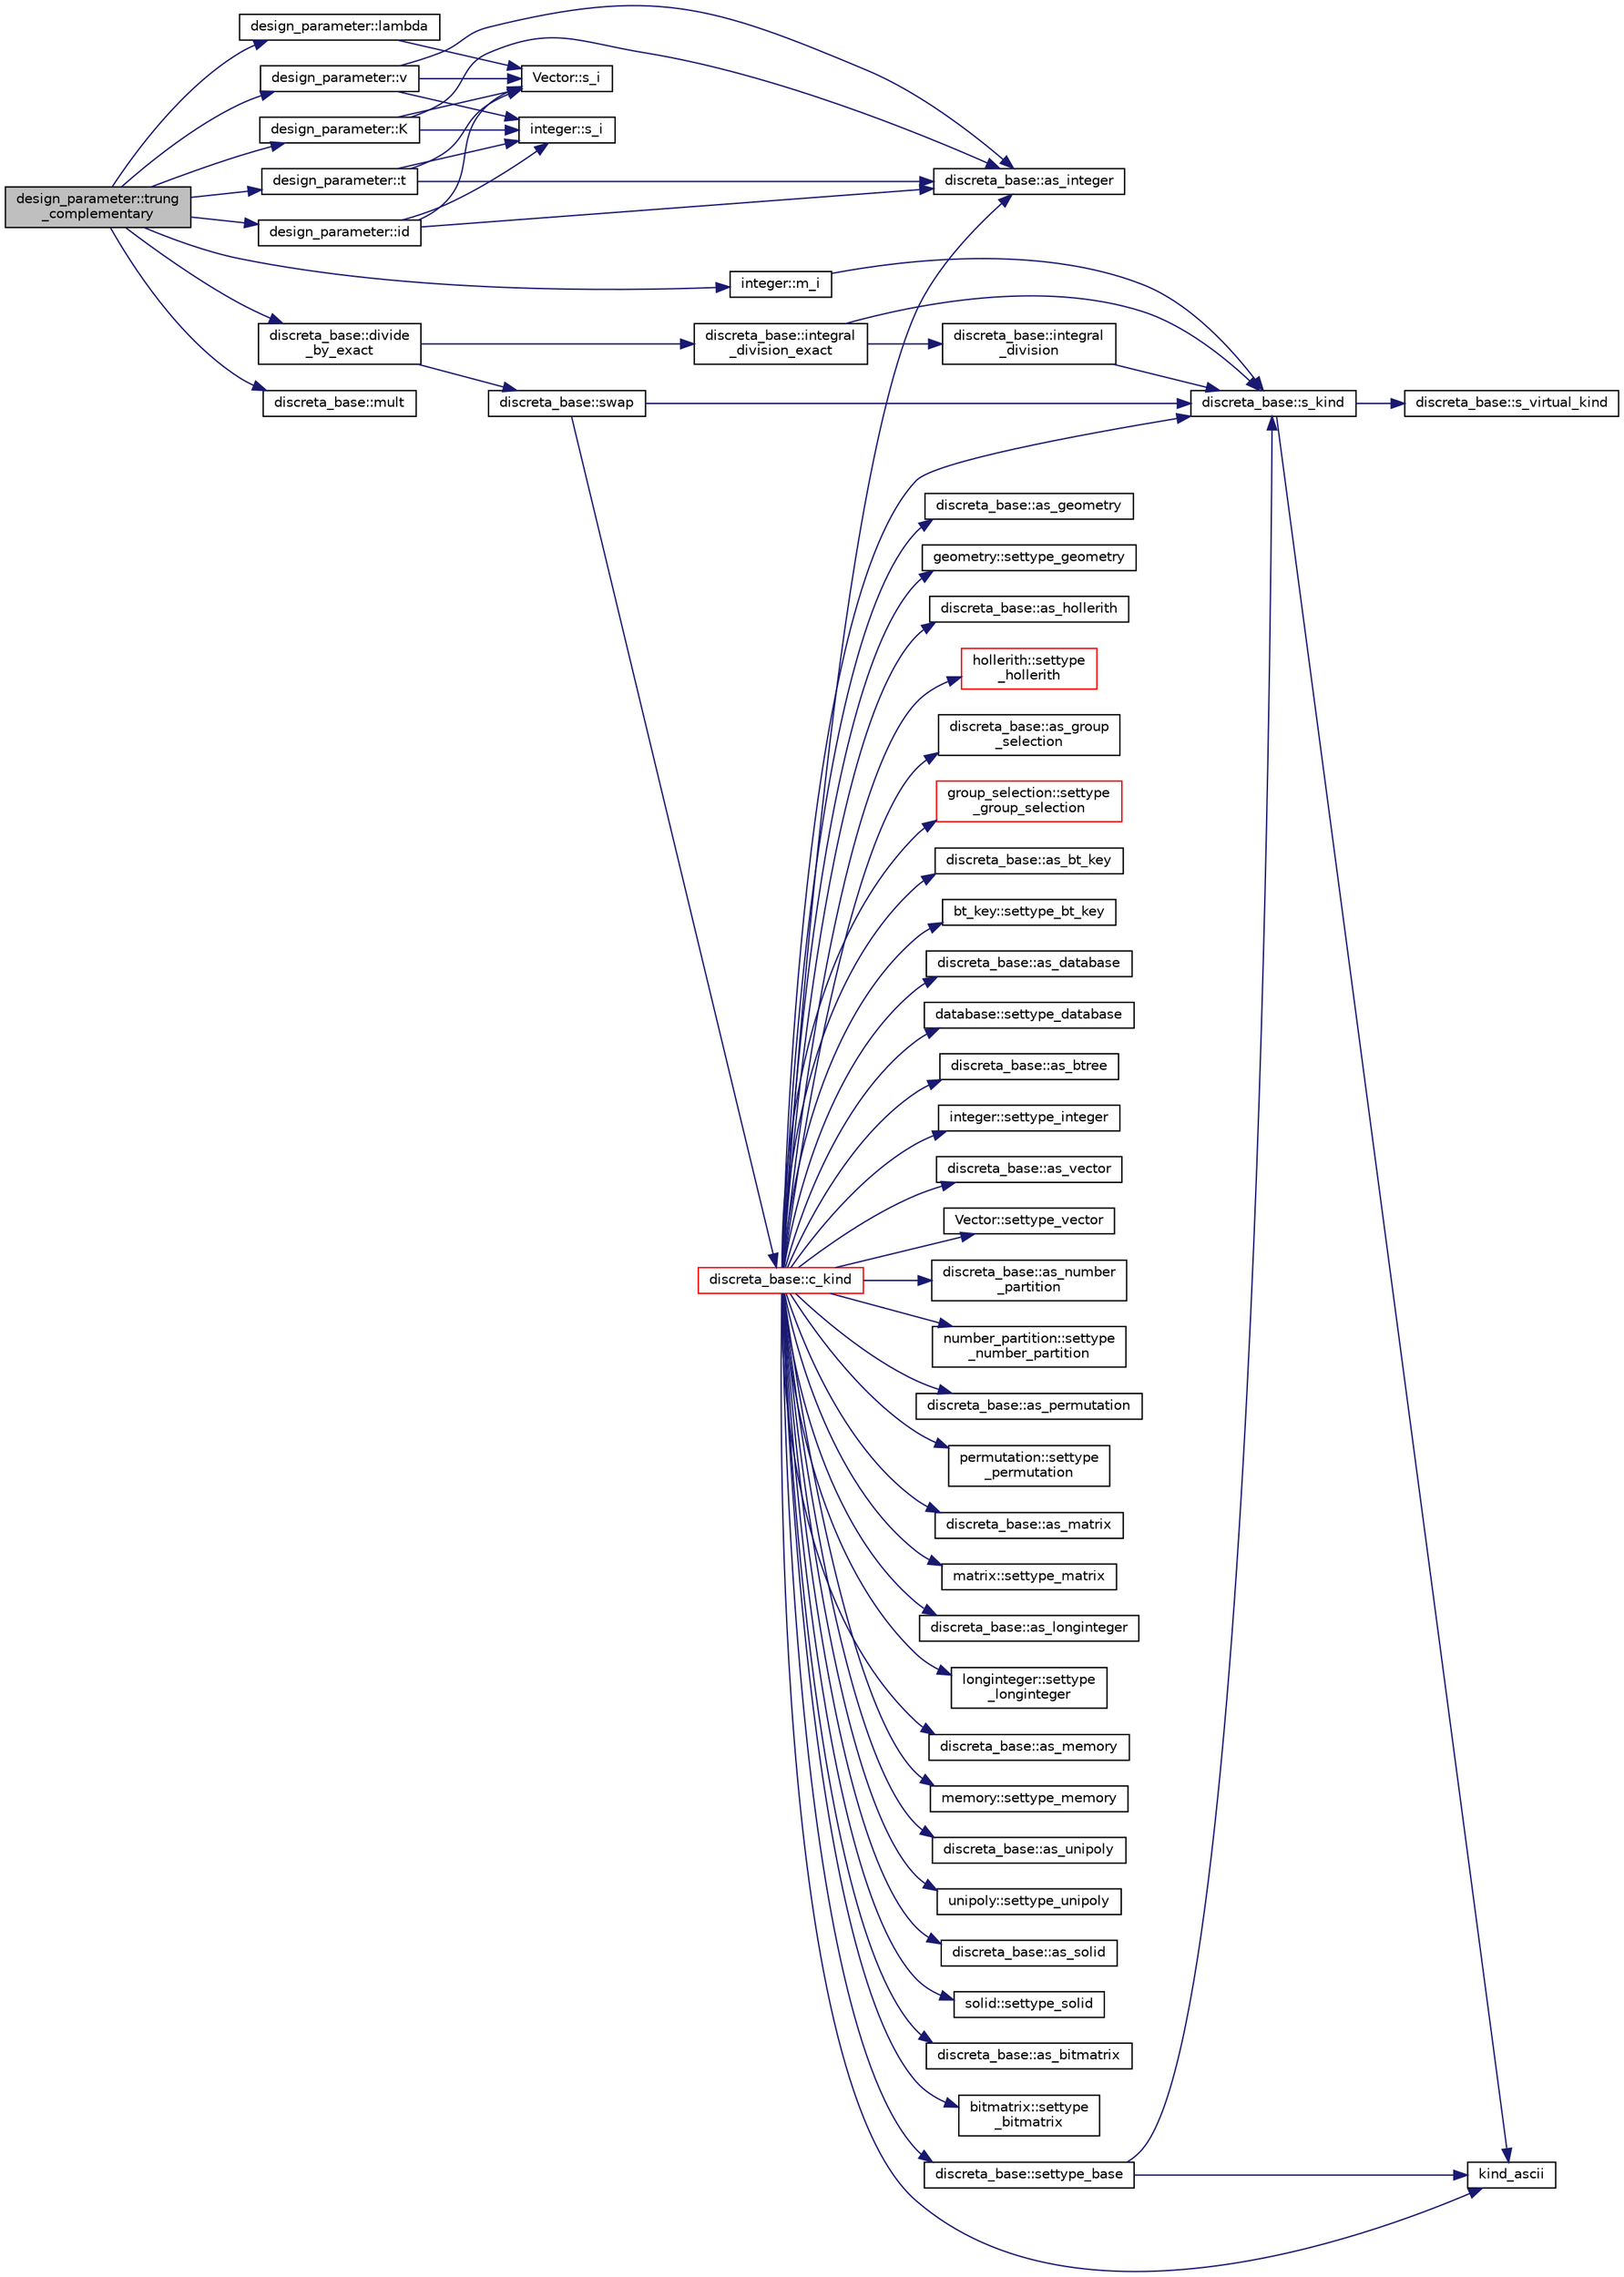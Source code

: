 digraph "design_parameter::trung_complementary"
{
  edge [fontname="Helvetica",fontsize="10",labelfontname="Helvetica",labelfontsize="10"];
  node [fontname="Helvetica",fontsize="10",shape=record];
  rankdir="LR";
  Node2251 [label="design_parameter::trung\l_complementary",height=0.2,width=0.4,color="black", fillcolor="grey75", style="filled", fontcolor="black"];
  Node2251 -> Node2252 [color="midnightblue",fontsize="10",style="solid",fontname="Helvetica"];
  Node2252 [label="design_parameter::v",height=0.2,width=0.4,color="black", fillcolor="white", style="filled",URL="$da/d94/classdesign__parameter.html#a4fb1a94211c5a14072a459038b87a3ed"];
  Node2252 -> Node2253 [color="midnightblue",fontsize="10",style="solid",fontname="Helvetica"];
  Node2253 [label="Vector::s_i",height=0.2,width=0.4,color="black", fillcolor="white", style="filled",URL="$d5/db2/class_vector.html#a1c4fe1752523df8119f70dd550244871"];
  Node2252 -> Node2254 [color="midnightblue",fontsize="10",style="solid",fontname="Helvetica"];
  Node2254 [label="discreta_base::as_integer",height=0.2,width=0.4,color="black", fillcolor="white", style="filled",URL="$d7/d71/classdiscreta__base.html#a00d7691eaf874fd283d942692fe8dd26"];
  Node2252 -> Node2255 [color="midnightblue",fontsize="10",style="solid",fontname="Helvetica"];
  Node2255 [label="integer::s_i",height=0.2,width=0.4,color="black", fillcolor="white", style="filled",URL="$d0/de5/classinteger.html#adf28e9f94d4c844adaa950deeb80b904"];
  Node2251 -> Node2256 [color="midnightblue",fontsize="10",style="solid",fontname="Helvetica"];
  Node2256 [label="design_parameter::K",height=0.2,width=0.4,color="black", fillcolor="white", style="filled",URL="$da/d94/classdesign__parameter.html#a0960cd8a9ce482e57708344085b8d5ee"];
  Node2256 -> Node2253 [color="midnightblue",fontsize="10",style="solid",fontname="Helvetica"];
  Node2256 -> Node2254 [color="midnightblue",fontsize="10",style="solid",fontname="Helvetica"];
  Node2256 -> Node2255 [color="midnightblue",fontsize="10",style="solid",fontname="Helvetica"];
  Node2251 -> Node2257 [color="midnightblue",fontsize="10",style="solid",fontname="Helvetica"];
  Node2257 [label="integer::m_i",height=0.2,width=0.4,color="black", fillcolor="white", style="filled",URL="$d0/de5/classinteger.html#a869091f0a0f35f5354c8c4a70250e8a9"];
  Node2257 -> Node2258 [color="midnightblue",fontsize="10",style="solid",fontname="Helvetica"];
  Node2258 [label="discreta_base::s_kind",height=0.2,width=0.4,color="black", fillcolor="white", style="filled",URL="$d7/d71/classdiscreta__base.html#a8a830025c74adbbc3362418a7c2ba157"];
  Node2258 -> Node2259 [color="midnightblue",fontsize="10",style="solid",fontname="Helvetica"];
  Node2259 [label="discreta_base::s_virtual_kind",height=0.2,width=0.4,color="black", fillcolor="white", style="filled",URL="$d7/d71/classdiscreta__base.html#a52778a6d6943a468be083d0785d418fb"];
  Node2258 -> Node2260 [color="midnightblue",fontsize="10",style="solid",fontname="Helvetica"];
  Node2260 [label="kind_ascii",height=0.2,width=0.4,color="black", fillcolor="white", style="filled",URL="$d9/d60/discreta_8h.html#ad0ce825a9f29bc6cec27e1b64cfe27bf"];
  Node2251 -> Node2261 [color="midnightblue",fontsize="10",style="solid",fontname="Helvetica"];
  Node2261 [label="design_parameter::t",height=0.2,width=0.4,color="black", fillcolor="white", style="filled",URL="$da/d94/classdesign__parameter.html#acf428913d279e62bcadc66b34303ece2"];
  Node2261 -> Node2253 [color="midnightblue",fontsize="10",style="solid",fontname="Helvetica"];
  Node2261 -> Node2254 [color="midnightblue",fontsize="10",style="solid",fontname="Helvetica"];
  Node2261 -> Node2255 [color="midnightblue",fontsize="10",style="solid",fontname="Helvetica"];
  Node2251 -> Node2262 [color="midnightblue",fontsize="10",style="solid",fontname="Helvetica"];
  Node2262 [label="discreta_base::mult",height=0.2,width=0.4,color="black", fillcolor="white", style="filled",URL="$d7/d71/classdiscreta__base.html#a96f759b28f7c30bdfd95ac10f5972bd0"];
  Node2251 -> Node2263 [color="midnightblue",fontsize="10",style="solid",fontname="Helvetica"];
  Node2263 [label="design_parameter::lambda",height=0.2,width=0.4,color="black", fillcolor="white", style="filled",URL="$da/d94/classdesign__parameter.html#a53f496a4ef883ba3c06b500e48b238f5"];
  Node2263 -> Node2253 [color="midnightblue",fontsize="10",style="solid",fontname="Helvetica"];
  Node2251 -> Node2264 [color="midnightblue",fontsize="10",style="solid",fontname="Helvetica"];
  Node2264 [label="discreta_base::divide\l_by_exact",height=0.2,width=0.4,color="black", fillcolor="white", style="filled",URL="$d7/d71/classdiscreta__base.html#a14ea31dd075b20644457db08319389ef"];
  Node2264 -> Node2265 [color="midnightblue",fontsize="10",style="solid",fontname="Helvetica"];
  Node2265 [label="discreta_base::integral\l_division_exact",height=0.2,width=0.4,color="black", fillcolor="white", style="filled",URL="$d7/d71/classdiscreta__base.html#a77aa5f7ddec1f6baa8fb39fa16f479af"];
  Node2265 -> Node2258 [color="midnightblue",fontsize="10",style="solid",fontname="Helvetica"];
  Node2265 -> Node2266 [color="midnightblue",fontsize="10",style="solid",fontname="Helvetica"];
  Node2266 [label="discreta_base::integral\l_division",height=0.2,width=0.4,color="black", fillcolor="white", style="filled",URL="$d7/d71/classdiscreta__base.html#a92b3001ac35af9185b316c0d8f89070e"];
  Node2266 -> Node2258 [color="midnightblue",fontsize="10",style="solid",fontname="Helvetica"];
  Node2264 -> Node2267 [color="midnightblue",fontsize="10",style="solid",fontname="Helvetica"];
  Node2267 [label="discreta_base::swap",height=0.2,width=0.4,color="black", fillcolor="white", style="filled",URL="$d7/d71/classdiscreta__base.html#a2e8acbb9d3476675dac5b6a583b0293e"];
  Node2267 -> Node2258 [color="midnightblue",fontsize="10",style="solid",fontname="Helvetica"];
  Node2267 -> Node2268 [color="midnightblue",fontsize="10",style="solid",fontname="Helvetica"];
  Node2268 [label="discreta_base::c_kind",height=0.2,width=0.4,color="red", fillcolor="white", style="filled",URL="$d7/d71/classdiscreta__base.html#adc2ff61589c2d083688e7a43f333cb62"];
  Node2268 -> Node2269 [color="midnightblue",fontsize="10",style="solid",fontname="Helvetica"];
  Node2269 [label="discreta_base::settype_base",height=0.2,width=0.4,color="black", fillcolor="white", style="filled",URL="$d7/d71/classdiscreta__base.html#a4f42899a89447d1c3993ea07c38f8ad4"];
  Node2269 -> Node2258 [color="midnightblue",fontsize="10",style="solid",fontname="Helvetica"];
  Node2269 -> Node2260 [color="midnightblue",fontsize="10",style="solid",fontname="Helvetica"];
  Node2268 -> Node2254 [color="midnightblue",fontsize="10",style="solid",fontname="Helvetica"];
  Node2268 -> Node2270 [color="midnightblue",fontsize="10",style="solid",fontname="Helvetica"];
  Node2270 [label="integer::settype_integer",height=0.2,width=0.4,color="black", fillcolor="white", style="filled",URL="$d0/de5/classinteger.html#a6265c65ef311229acd513d748faba796"];
  Node2268 -> Node2271 [color="midnightblue",fontsize="10",style="solid",fontname="Helvetica"];
  Node2271 [label="discreta_base::as_vector",height=0.2,width=0.4,color="black", fillcolor="white", style="filled",URL="$d7/d71/classdiscreta__base.html#a7bdd6cae39c380b128ee9e17e42cf020"];
  Node2268 -> Node2272 [color="midnightblue",fontsize="10",style="solid",fontname="Helvetica"];
  Node2272 [label="Vector::settype_vector",height=0.2,width=0.4,color="black", fillcolor="white", style="filled",URL="$d5/db2/class_vector.html#a34e0d00b18c051f23904a8429fa6c8b4"];
  Node2268 -> Node2273 [color="midnightblue",fontsize="10",style="solid",fontname="Helvetica"];
  Node2273 [label="discreta_base::as_number\l_partition",height=0.2,width=0.4,color="black", fillcolor="white", style="filled",URL="$d7/d71/classdiscreta__base.html#a307aa09de0e925d46697707968ffab00"];
  Node2268 -> Node2274 [color="midnightblue",fontsize="10",style="solid",fontname="Helvetica"];
  Node2274 [label="number_partition::settype\l_number_partition",height=0.2,width=0.4,color="black", fillcolor="white", style="filled",URL="$df/d50/classnumber__partition.html#a3aaec1b557758f643ffc8555bbc358be"];
  Node2268 -> Node2275 [color="midnightblue",fontsize="10",style="solid",fontname="Helvetica"];
  Node2275 [label="discreta_base::as_permutation",height=0.2,width=0.4,color="black", fillcolor="white", style="filled",URL="$d7/d71/classdiscreta__base.html#aa4e72f36a82984239b12ae831e131098"];
  Node2268 -> Node2276 [color="midnightblue",fontsize="10",style="solid",fontname="Helvetica"];
  Node2276 [label="permutation::settype\l_permutation",height=0.2,width=0.4,color="black", fillcolor="white", style="filled",URL="$d0/d08/classpermutation.html#af1eea29f86195cede9562e444664c28c"];
  Node2268 -> Node2277 [color="midnightblue",fontsize="10",style="solid",fontname="Helvetica"];
  Node2277 [label="discreta_base::as_matrix",height=0.2,width=0.4,color="black", fillcolor="white", style="filled",URL="$d7/d71/classdiscreta__base.html#ae4d7f56d917a4707b838fbffde6467ff"];
  Node2268 -> Node2278 [color="midnightblue",fontsize="10",style="solid",fontname="Helvetica"];
  Node2278 [label="matrix::settype_matrix",height=0.2,width=0.4,color="black", fillcolor="white", style="filled",URL="$d1/d8d/classmatrix.html#a1780283a64a789e4084d792683d276bb"];
  Node2268 -> Node2279 [color="midnightblue",fontsize="10",style="solid",fontname="Helvetica"];
  Node2279 [label="discreta_base::as_longinteger",height=0.2,width=0.4,color="black", fillcolor="white", style="filled",URL="$d7/d71/classdiscreta__base.html#a20a094639eb711b10c8694c51937f7cd"];
  Node2268 -> Node2280 [color="midnightblue",fontsize="10",style="solid",fontname="Helvetica"];
  Node2280 [label="longinteger::settype\l_longinteger",height=0.2,width=0.4,color="black", fillcolor="white", style="filled",URL="$d3/d71/classlonginteger.html#ae5f811ece8df31b9ff114368a18e1dc5"];
  Node2268 -> Node2281 [color="midnightblue",fontsize="10",style="solid",fontname="Helvetica"];
  Node2281 [label="discreta_base::as_memory",height=0.2,width=0.4,color="black", fillcolor="white", style="filled",URL="$d7/d71/classdiscreta__base.html#ad94b2d7dce0cd4fa22db57f6e79c4bd2"];
  Node2268 -> Node2282 [color="midnightblue",fontsize="10",style="solid",fontname="Helvetica"];
  Node2282 [label="memory::settype_memory",height=0.2,width=0.4,color="black", fillcolor="white", style="filled",URL="$d8/d99/classmemory.html#a33aae277f9b8fe36b02e9d5da895451b"];
  Node2268 -> Node2283 [color="midnightblue",fontsize="10",style="solid",fontname="Helvetica"];
  Node2283 [label="discreta_base::as_unipoly",height=0.2,width=0.4,color="black", fillcolor="white", style="filled",URL="$d7/d71/classdiscreta__base.html#ad50d8027f039fe5c2478cddb243adc9d"];
  Node2268 -> Node2284 [color="midnightblue",fontsize="10",style="solid",fontname="Helvetica"];
  Node2284 [label="unipoly::settype_unipoly",height=0.2,width=0.4,color="black", fillcolor="white", style="filled",URL="$d1/d89/classunipoly.html#a8db854fcc85c5e1150b1f1b1c005c95b"];
  Node2268 -> Node2285 [color="midnightblue",fontsize="10",style="solid",fontname="Helvetica"];
  Node2285 [label="discreta_base::as_solid",height=0.2,width=0.4,color="black", fillcolor="white", style="filled",URL="$d7/d71/classdiscreta__base.html#a1fc5f2b85ec97ab0a69dd64903c970a5"];
  Node2268 -> Node2286 [color="midnightblue",fontsize="10",style="solid",fontname="Helvetica"];
  Node2286 [label="solid::settype_solid",height=0.2,width=0.4,color="black", fillcolor="white", style="filled",URL="$d8/def/classsolid.html#a775bd4821f75a8aee4ea3d4335ff90e0"];
  Node2268 -> Node2287 [color="midnightblue",fontsize="10",style="solid",fontname="Helvetica"];
  Node2287 [label="discreta_base::as_bitmatrix",height=0.2,width=0.4,color="black", fillcolor="white", style="filled",URL="$d7/d71/classdiscreta__base.html#a071ad54ea8ef6c9d1d15f532e5a76df6"];
  Node2268 -> Node2288 [color="midnightblue",fontsize="10",style="solid",fontname="Helvetica"];
  Node2288 [label="bitmatrix::settype\l_bitmatrix",height=0.2,width=0.4,color="black", fillcolor="white", style="filled",URL="$de/dc8/classbitmatrix.html#acb571d947f9526665ebbdc0ce3e2a973"];
  Node2268 -> Node2289 [color="midnightblue",fontsize="10",style="solid",fontname="Helvetica"];
  Node2289 [label="discreta_base::as_geometry",height=0.2,width=0.4,color="black", fillcolor="white", style="filled",URL="$d7/d71/classdiscreta__base.html#a38fc7b4cdd830703e9d87354b79bc5c8"];
  Node2268 -> Node2290 [color="midnightblue",fontsize="10",style="solid",fontname="Helvetica"];
  Node2290 [label="geometry::settype_geometry",height=0.2,width=0.4,color="black", fillcolor="white", style="filled",URL="$da/d44/classgeometry.html#ab4a336baba6a3f56f5ffa053a5be5ba7"];
  Node2268 -> Node2291 [color="midnightblue",fontsize="10",style="solid",fontname="Helvetica"];
  Node2291 [label="discreta_base::as_hollerith",height=0.2,width=0.4,color="black", fillcolor="white", style="filled",URL="$d7/d71/classdiscreta__base.html#a3e66f82711f314710107e2f29e589690"];
  Node2268 -> Node2292 [color="midnightblue",fontsize="10",style="solid",fontname="Helvetica"];
  Node2292 [label="hollerith::settype\l_hollerith",height=0.2,width=0.4,color="red", fillcolor="white", style="filled",URL="$d8/d99/classhollerith.html#a23bbd4acfc88a0e90f1245f243f51f76"];
  Node2268 -> Node2294 [color="midnightblue",fontsize="10",style="solid",fontname="Helvetica"];
  Node2294 [label="discreta_base::as_group\l_selection",height=0.2,width=0.4,color="black", fillcolor="white", style="filled",URL="$d7/d71/classdiscreta__base.html#aae1bac4883c567718bef9fb610abbdc8"];
  Node2268 -> Node2295 [color="midnightblue",fontsize="10",style="solid",fontname="Helvetica"];
  Node2295 [label="group_selection::settype\l_group_selection",height=0.2,width=0.4,color="red", fillcolor="white", style="filled",URL="$d6/db0/classgroup__selection.html#a015ed73b7b8d784bedd4d11ac1fc0ec1"];
  Node2268 -> Node2297 [color="midnightblue",fontsize="10",style="solid",fontname="Helvetica"];
  Node2297 [label="discreta_base::as_bt_key",height=0.2,width=0.4,color="black", fillcolor="white", style="filled",URL="$d7/d71/classdiscreta__base.html#a2734c6e08dca17cf6588bd5064ec1b9f"];
  Node2268 -> Node2298 [color="midnightblue",fontsize="10",style="solid",fontname="Helvetica"];
  Node2298 [label="bt_key::settype_bt_key",height=0.2,width=0.4,color="black", fillcolor="white", style="filled",URL="$d1/de5/classbt__key.html#a352bb10beb7c789d8d29373035824800"];
  Node2268 -> Node2299 [color="midnightblue",fontsize="10",style="solid",fontname="Helvetica"];
  Node2299 [label="discreta_base::as_database",height=0.2,width=0.4,color="black", fillcolor="white", style="filled",URL="$d7/d71/classdiscreta__base.html#ab055d39d58210a2b03ba3d33703b09a9"];
  Node2268 -> Node2300 [color="midnightblue",fontsize="10",style="solid",fontname="Helvetica"];
  Node2300 [label="database::settype_database",height=0.2,width=0.4,color="black", fillcolor="white", style="filled",URL="$db/d72/classdatabase.html#a014639aa001462e480eb1f3984839b72"];
  Node2268 -> Node2301 [color="midnightblue",fontsize="10",style="solid",fontname="Helvetica"];
  Node2301 [label="discreta_base::as_btree",height=0.2,width=0.4,color="black", fillcolor="white", style="filled",URL="$d7/d71/classdiscreta__base.html#a78e76674cef2ec113c17989c11288778"];
  Node2268 -> Node2260 [color="midnightblue",fontsize="10",style="solid",fontname="Helvetica"];
  Node2268 -> Node2258 [color="midnightblue",fontsize="10",style="solid",fontname="Helvetica"];
  Node2251 -> Node2307 [color="midnightblue",fontsize="10",style="solid",fontname="Helvetica"];
  Node2307 [label="design_parameter::id",height=0.2,width=0.4,color="black", fillcolor="white", style="filled",URL="$da/d94/classdesign__parameter.html#ae83312a3e4d40a0ce15b649d3fe3ff19"];
  Node2307 -> Node2253 [color="midnightblue",fontsize="10",style="solid",fontname="Helvetica"];
  Node2307 -> Node2254 [color="midnightblue",fontsize="10",style="solid",fontname="Helvetica"];
  Node2307 -> Node2255 [color="midnightblue",fontsize="10",style="solid",fontname="Helvetica"];
}
